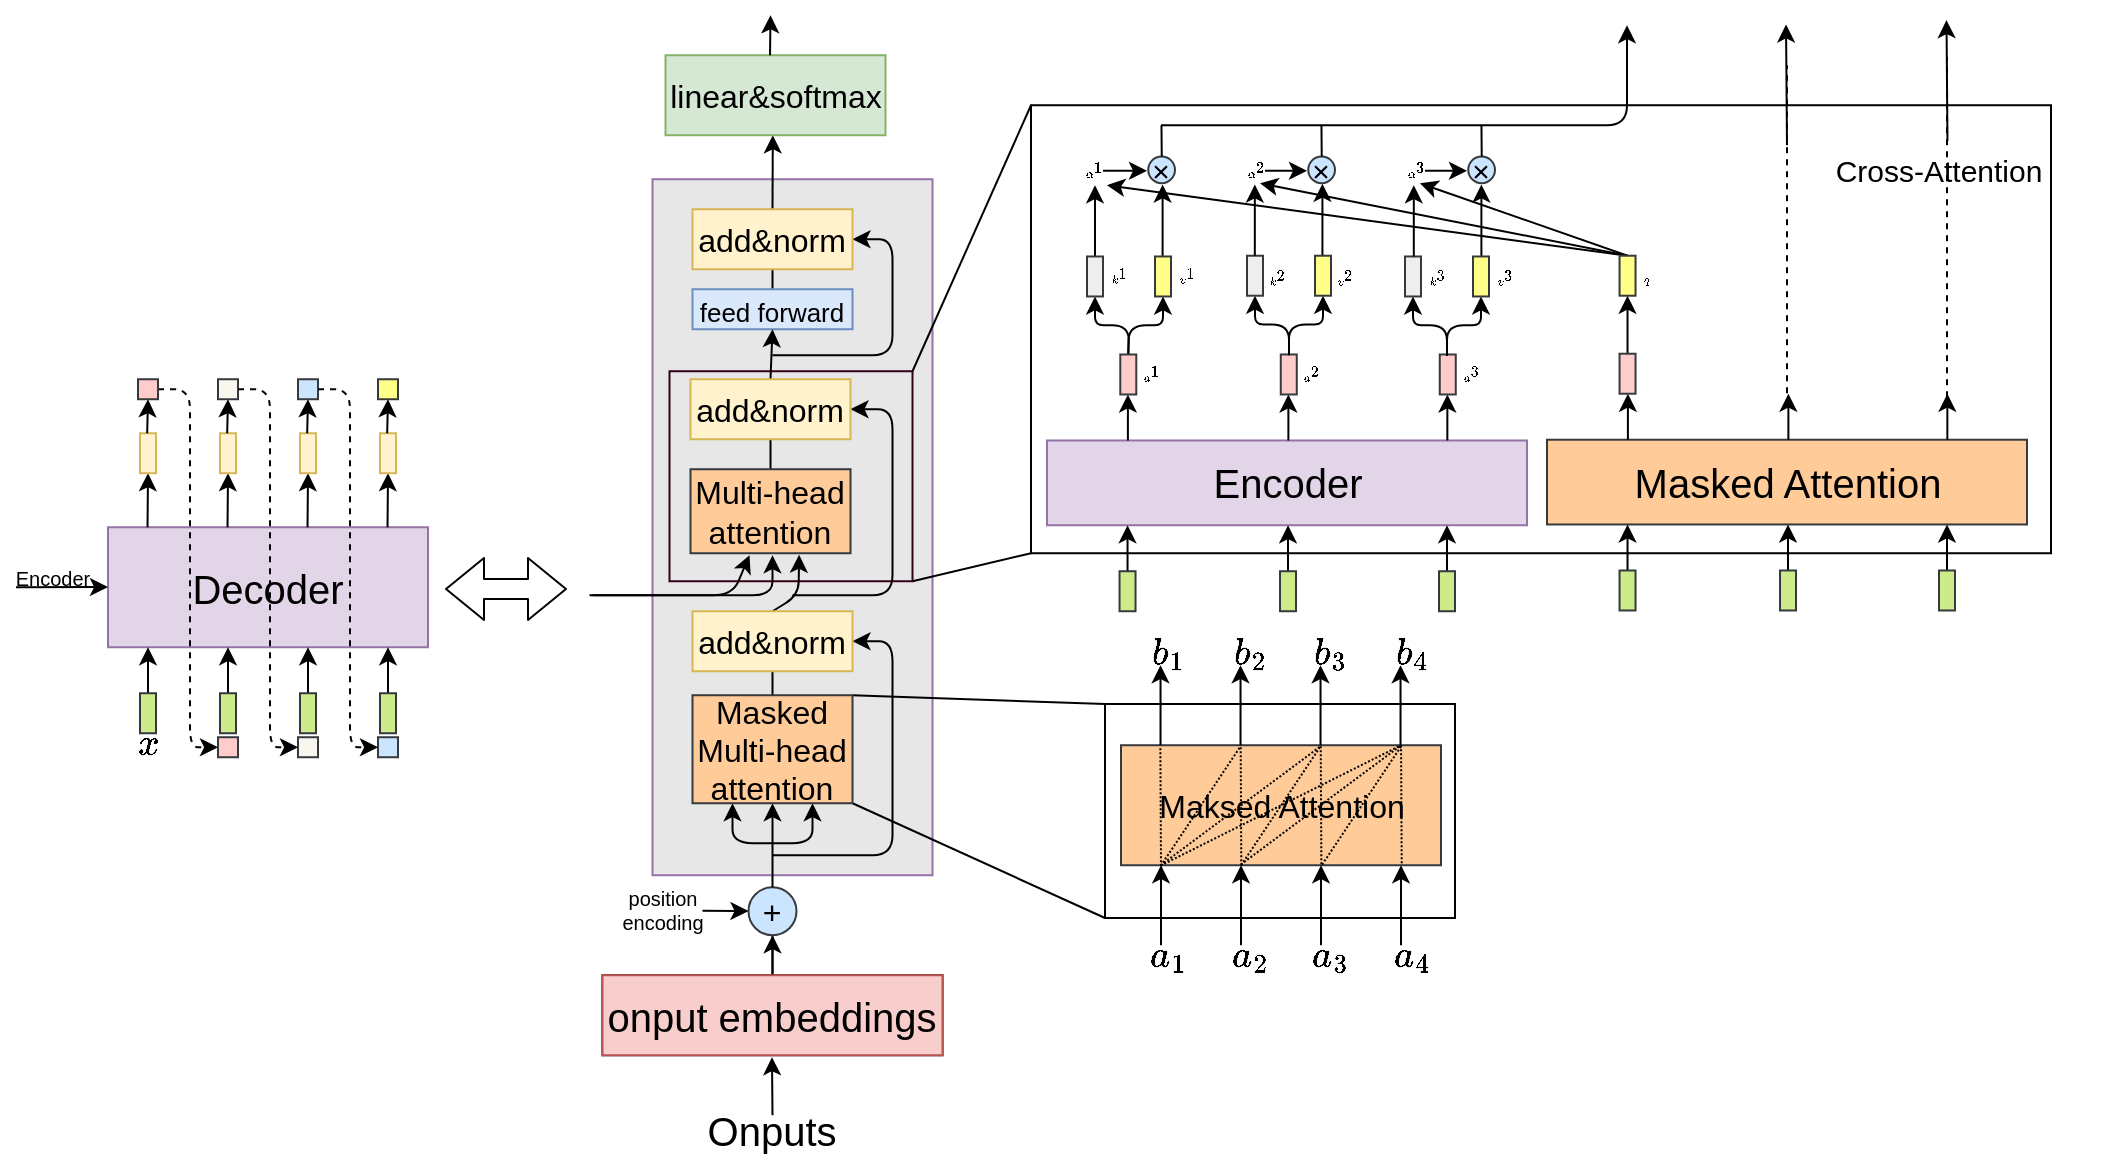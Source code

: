 <mxfile version="20.5.1" type="device"><diagram id="fTgH8XC0Fvvvj2MO2jTy" name="第 1 页"><mxGraphModel dx="1185" dy="620" grid="1" gridSize="10" guides="1" tooltips="1" connect="1" arrows="1" fold="1" page="1" pageScale="1" pageWidth="827" pageHeight="1169" math="1" shadow="0"><root><mxCell id="0"/><mxCell id="1" parent="0"/><mxCell id="374" value="" style="rounded=0;whiteSpace=wrap;html=1;fontSize=15;strokeColor=default;fontColor=#000000;" parent="1" vertex="1"><mxGeometry x="621.5" y="73.62" width="510" height="224" as="geometry"/></mxCell><mxCell id="275" value="" style="rounded=0;whiteSpace=wrap;html=1;fontSize=16;fontColor=#000000;" parent="1" vertex="1"><mxGeometry x="658.5" y="373" width="175" height="107" as="geometry"/></mxCell><mxCell id="229" value="" style="rounded=0;whiteSpace=wrap;html=1;fontSize=10;fillColor=#E7E7E7;strokeColor=#9673a6;" parent="1" vertex="1"><mxGeometry x="432.25" y="110.62" width="140" height="348" as="geometry"/></mxCell><mxCell id="379" style="edgeStyle=none;html=1;exitX=1;exitY=0;exitDx=0;exitDy=0;entryX=0;entryY=0;entryDx=0;entryDy=0;fontSize=15;startArrow=none;startFill=0;endArrow=none;endFill=0;strokeWidth=1;fontColor=#000000;" parent="1" source="230" target="374" edge="1"><mxGeometry relative="1" as="geometry"/></mxCell><mxCell id="380" style="edgeStyle=none;html=1;exitX=1;exitY=1;exitDx=0;exitDy=0;entryX=0;entryY=1;entryDx=0;entryDy=0;fontSize=15;startArrow=none;startFill=0;endArrow=none;endFill=0;strokeWidth=1;fontColor=#000000;" parent="1" source="230" target="374" edge="1"><mxGeometry relative="1" as="geometry"/></mxCell><mxCell id="230" value="" style="rounded=0;whiteSpace=wrap;html=1;fontSize=10;fillColor=#E7E7E7;strokeColor=#33001A;" parent="1" vertex="1"><mxGeometry x="440.75" y="206.62" width="121.5" height="105" as="geometry"/></mxCell><mxCell id="145" value="Decoder" style="rounded=0;whiteSpace=wrap;html=1;fontSize=20;fillColor=#e1d5e7;strokeColor=#9673a6;" parent="1" vertex="1"><mxGeometry x="160" y="284.62" width="160" height="60" as="geometry"/></mxCell><mxCell id="146" value="" style="endArrow=classic;html=1;fontSize=20;fontColor=#000000;" parent="1" edge="1"><mxGeometry width="50" height="50" relative="1" as="geometry"><mxPoint x="180" y="367.62" as="sourcePoint"/><mxPoint x="180.0" y="344.62" as="targetPoint"/></mxGeometry></mxCell><mxCell id="147" value="" style="endArrow=classic;html=1;fontSize=20;fontColor=#000000;" parent="1" edge="1"><mxGeometry width="50" height="50" relative="1" as="geometry"><mxPoint x="220" y="367.62" as="sourcePoint"/><mxPoint x="220.0" y="344.62" as="targetPoint"/></mxGeometry></mxCell><mxCell id="148" value="" style="endArrow=classic;html=1;fontSize=20;fontColor=#000000;" parent="1" edge="1"><mxGeometry width="50" height="50" relative="1" as="geometry"><mxPoint x="260" y="367.62" as="sourcePoint"/><mxPoint x="260.0" y="344.62" as="targetPoint"/></mxGeometry></mxCell><mxCell id="149" value="" style="endArrow=classic;html=1;fontSize=20;fontColor=#000000;" parent="1" edge="1"><mxGeometry width="50" height="50" relative="1" as="geometry"><mxPoint x="300" y="367.62" as="sourcePoint"/><mxPoint x="300.0" y="344.62" as="targetPoint"/></mxGeometry></mxCell><mxCell id="150" value="" style="endArrow=classic;html=1;fontSize=20;fontColor=#000000;" parent="1" edge="1"><mxGeometry width="50" height="50" relative="1" as="geometry"><mxPoint x="179.76" y="284.62" as="sourcePoint"/><mxPoint x="180" y="257.62" as="targetPoint"/></mxGeometry></mxCell><mxCell id="151" value="" style="endArrow=classic;html=1;fontSize=20;fontColor=#000000;" parent="1" edge="1"><mxGeometry width="50" height="50" relative="1" as="geometry"><mxPoint x="219.76" y="284.62" as="sourcePoint"/><mxPoint x="220" y="257.62" as="targetPoint"/></mxGeometry></mxCell><mxCell id="152" value="" style="endArrow=classic;html=1;fontSize=20;fontColor=#000000;" parent="1" edge="1"><mxGeometry width="50" height="50" relative="1" as="geometry"><mxPoint x="259.76" y="284.62" as="sourcePoint"/><mxPoint x="260" y="257.62" as="targetPoint"/></mxGeometry></mxCell><mxCell id="153" value="" style="endArrow=classic;html=1;fontSize=20;fontColor=#000000;" parent="1" edge="1"><mxGeometry width="50" height="50" relative="1" as="geometry"><mxPoint x="299.76" y="284.62" as="sourcePoint"/><mxPoint x="300" y="257.62" as="targetPoint"/></mxGeometry></mxCell><mxCell id="154" value="`x`" style="text;html=1;strokeColor=none;fillColor=none;align=center;verticalAlign=middle;whiteSpace=wrap;rounded=0;fontSize=16;fontColor=#000000;" parent="1" vertex="1"><mxGeometry x="165" y="382.62" width="30" height="20" as="geometry"/></mxCell><mxCell id="162" value="" style="rounded=0;whiteSpace=wrap;html=1;fontSize=10;fillColor=#cdeb8b;strokeColor=#36393d;fontColor=#000000;" parent="1" vertex="1"><mxGeometry x="176" y="367.62" width="8" height="20" as="geometry"/></mxCell><mxCell id="163" value="" style="rounded=0;whiteSpace=wrap;html=1;fontSize=10;fillColor=#cdeb8b;strokeColor=#36393d;fontColor=#000000;" parent="1" vertex="1"><mxGeometry x="216" y="367.62" width="8" height="20" as="geometry"/></mxCell><mxCell id="164" value="" style="rounded=0;whiteSpace=wrap;html=1;fontSize=10;fillColor=#cdeb8b;strokeColor=#36393d;fontColor=#000000;" parent="1" vertex="1"><mxGeometry x="256" y="367.62" width="8" height="20" as="geometry"/></mxCell><mxCell id="165" value="" style="rounded=0;whiteSpace=wrap;html=1;fontSize=10;fillColor=#cdeb8b;strokeColor=#36393d;fontColor=#000000;" parent="1" vertex="1"><mxGeometry x="296" y="367.62" width="8" height="20" as="geometry"/></mxCell><mxCell id="166" value="" style="rounded=0;whiteSpace=wrap;html=1;fontSize=10;fillColor=#fff2cc;strokeColor=#d6b656;" parent="1" vertex="1"><mxGeometry x="176" y="237.62" width="8" height="20" as="geometry"/></mxCell><mxCell id="167" value="" style="rounded=0;whiteSpace=wrap;html=1;fontSize=10;fillColor=#fff2cc;strokeColor=#d6b656;" parent="1" vertex="1"><mxGeometry x="216" y="237.62" width="8" height="20" as="geometry"/></mxCell><mxCell id="168" value="" style="rounded=0;whiteSpace=wrap;html=1;fontSize=10;fillColor=#fff2cc;strokeColor=#d6b656;" parent="1" vertex="1"><mxGeometry x="256" y="237.62" width="8" height="20" as="geometry"/></mxCell><mxCell id="169" value="" style="rounded=0;whiteSpace=wrap;html=1;fontSize=10;fillColor=#fff2cc;strokeColor=#d6b656;" parent="1" vertex="1"><mxGeometry x="296" y="237.62" width="8" height="20" as="geometry"/></mxCell><mxCell id="170" value="" style="endArrow=classic;html=1;fontSize=20;fontColor=#000000;" parent="1" edge="1"><mxGeometry width="50" height="50" relative="1" as="geometry"><mxPoint x="179.58" y="237.62" as="sourcePoint"/><mxPoint x="180" y="220.62" as="targetPoint"/></mxGeometry></mxCell><mxCell id="171" value="" style="endArrow=classic;html=1;fontSize=20;fontColor=#000000;" parent="1" edge="1"><mxGeometry width="50" height="50" relative="1" as="geometry"><mxPoint x="219.58" y="237.62" as="sourcePoint"/><mxPoint x="220" y="220.62" as="targetPoint"/></mxGeometry></mxCell><mxCell id="172" value="" style="endArrow=classic;html=1;fontSize=20;fontColor=#000000;" parent="1" edge="1"><mxGeometry width="50" height="50" relative="1" as="geometry"><mxPoint x="259.58" y="237.62" as="sourcePoint"/><mxPoint x="260" y="220.62" as="targetPoint"/></mxGeometry></mxCell><mxCell id="173" value="" style="endArrow=classic;html=1;fontSize=20;fontColor=#000000;" parent="1" edge="1"><mxGeometry width="50" height="50" relative="1" as="geometry"><mxPoint x="299.58" y="237.62" as="sourcePoint"/><mxPoint x="300" y="220.62" as="targetPoint"/></mxGeometry></mxCell><mxCell id="181" style="edgeStyle=none;html=1;exitX=1;exitY=0.5;exitDx=0;exitDy=0;entryX=0;entryY=0.5;entryDx=0;entryDy=0;dashed=1;fontColor=#000000;" parent="1" source="174" target="178" edge="1"><mxGeometry relative="1" as="geometry"><mxPoint x="211" y="417.62" as="targetPoint"/><Array as="points"><mxPoint x="201" y="215.62"/><mxPoint x="201" y="394.62"/></Array></mxGeometry></mxCell><mxCell id="174" value="" style="whiteSpace=wrap;html=1;aspect=fixed;fillColor=#ffcccc;strokeColor=#36393d;fontColor=#000000;" parent="1" vertex="1"><mxGeometry x="175" y="210.62" width="10" height="10" as="geometry"/></mxCell><mxCell id="175" value="" style="whiteSpace=wrap;html=1;aspect=fixed;fillColor=#f9f7ed;strokeColor=#36393d;fontColor=#000000;" parent="1" vertex="1"><mxGeometry x="215" y="210.62" width="10" height="10" as="geometry"/></mxCell><mxCell id="176" value="" style="whiteSpace=wrap;html=1;aspect=fixed;fillColor=#cce5ff;strokeColor=#36393d;fontColor=#000000;" parent="1" vertex="1"><mxGeometry x="255" y="210.62" width="10" height="10" as="geometry"/></mxCell><mxCell id="177" value="" style="whiteSpace=wrap;html=1;aspect=fixed;fillColor=#ffff88;strokeColor=#36393d;fontColor=#000000;" parent="1" vertex="1"><mxGeometry x="295" y="210.62" width="10" height="10" as="geometry"/></mxCell><mxCell id="182" style="edgeStyle=none;html=1;exitX=0;exitY=0.5;exitDx=0;exitDy=0;fontColor=#000000;" parent="1" source="178" edge="1"><mxGeometry relative="1" as="geometry"><mxPoint x="214.986" y="394.629" as="targetPoint"/></mxGeometry></mxCell><mxCell id="178" value="" style="whiteSpace=wrap;html=1;aspect=fixed;fillColor=#ffcccc;strokeColor=#36393d;fontColor=#000000;" parent="1" vertex="1"><mxGeometry x="215" y="389.62" width="10" height="10" as="geometry"/></mxCell><mxCell id="179" value="" style="whiteSpace=wrap;html=1;aspect=fixed;fillColor=#f9f7ed;strokeColor=#36393d;fontColor=#000000;" parent="1" vertex="1"><mxGeometry x="255" y="389.62" width="10" height="10" as="geometry"/></mxCell><mxCell id="180" value="" style="whiteSpace=wrap;html=1;aspect=fixed;fillColor=#cce5ff;strokeColor=#36393d;fontColor=#000000;" parent="1" vertex="1"><mxGeometry x="295" y="389.62" width="10" height="10" as="geometry"/></mxCell><mxCell id="183" style="edgeStyle=none;html=1;exitX=1;exitY=0.5;exitDx=0;exitDy=0;entryX=0;entryY=0.5;entryDx=0;entryDy=0;dashed=1;fontColor=#000000;" parent="1" edge="1"><mxGeometry relative="1" as="geometry"><mxPoint x="255" y="394.62" as="targetPoint"/><mxPoint x="225" y="215.62" as="sourcePoint"/><Array as="points"><mxPoint x="241" y="215.62"/><mxPoint x="241" y="394.62"/></Array></mxGeometry></mxCell><mxCell id="184" style="edgeStyle=none;html=1;exitX=1;exitY=0.5;exitDx=0;exitDy=0;entryX=0;entryY=0.5;entryDx=0;entryDy=0;dashed=1;fontColor=#000000;" parent="1" edge="1"><mxGeometry relative="1" as="geometry"><mxPoint x="295.0" y="394.62" as="targetPoint"/><mxPoint x="265.0" y="215.62" as="sourcePoint"/><Array as="points"><mxPoint x="281" y="215.62"/><mxPoint x="281" y="394.62"/></Array></mxGeometry></mxCell><mxCell id="185" value="" style="endArrow=classic;html=1;fontColor=#000000;" parent="1" edge="1"><mxGeometry width="50" height="50" relative="1" as="geometry"><mxPoint x="114" y="314.62" as="sourcePoint"/><mxPoint x="160" y="314.52" as="targetPoint"/></mxGeometry></mxCell><mxCell id="187" value="Encoder" style="text;html=1;strokeColor=none;fillColor=none;align=center;verticalAlign=middle;whiteSpace=wrap;rounded=0;fontSize=10;fontColor=#000000;" parent="1" vertex="1"><mxGeometry x="109" y="299.62" width="47" height="20" as="geometry"/></mxCell><mxCell id="188" value="" style="shape=flexArrow;endArrow=classic;startArrow=classic;html=1;fontSize=10;fontColor=#000000;" parent="1" edge="1"><mxGeometry width="100" height="100" relative="1" as="geometry"><mxPoint x="328.5" y="315.48" as="sourcePoint"/><mxPoint x="389.5" y="315.48" as="targetPoint"/></mxGeometry></mxCell><mxCell id="190" style="edgeStyle=none;html=1;exitX=0.5;exitY=0;exitDx=0;exitDy=0;entryX=0.5;entryY=1;entryDx=0;entryDy=0;fontSize=16;startArrow=none;startFill=0;endArrow=none;endFill=0;fontColor=#000000;" parent="1" source="192" target="194" edge="1"><mxGeometry relative="1" as="geometry"/></mxCell><mxCell id="191" value="" style="edgeStyle=none;html=1;fontSize=16;startArrow=none;startFill=0;endArrow=classic;endFill=1;fontColor=#000000;" parent="1" source="192" target="194" edge="1"><mxGeometry relative="1" as="geometry"/></mxCell><mxCell id="192" value="input embeddings" style="rounded=0;whiteSpace=wrap;html=1;fontSize=20;fontColor=#000000;" parent="1" vertex="1"><mxGeometry x="407.25" y="508.62" width="170" height="40" as="geometry"/></mxCell><mxCell id="193" value="" style="endArrow=classic;html=1;fontSize=10;fontColor=#000000;" parent="1" edge="1"><mxGeometry width="50" height="50" relative="1" as="geometry"><mxPoint x="492.25" y="578.62" as="sourcePoint"/><mxPoint x="491.99" y="549.62" as="targetPoint"/></mxGeometry></mxCell><mxCell id="194" value="+" style="ellipse;whiteSpace=wrap;html=1;aspect=fixed;fontSize=16;fillColor=#cce5ff;strokeColor=#36393d;fontColor=#000000;" parent="1" vertex="1"><mxGeometry x="480.25" y="464.62" width="24" height="24" as="geometry"/></mxCell><mxCell id="195" value="" style="endArrow=classic;html=1;fontSize=16;fontColor=#000000;" parent="1" edge="1"><mxGeometry width="50" height="50" relative="1" as="geometry"><mxPoint x="457.25" y="476.37" as="sourcePoint"/><mxPoint x="480.25" y="476.52" as="targetPoint"/></mxGeometry></mxCell><mxCell id="196" style="edgeStyle=none;html=1;exitX=0.5;exitY=0;exitDx=0;exitDy=0;entryX=0.5;entryY=1;entryDx=0;entryDy=0;fontSize=13;startArrow=none;startFill=0;endArrow=none;endFill=0;fontColor=#000000;" parent="1" edge="1"><mxGeometry relative="1" as="geometry"><mxPoint x="492.25" y="368.62" as="sourcePoint"/><mxPoint x="492.25" y="356.62" as="targetPoint"/></mxGeometry></mxCell><mxCell id="197" style="edgeStyle=none;html=1;exitX=0.5;exitY=1;exitDx=0;exitDy=0;entryX=0.5;entryY=0;entryDx=0;entryDy=0;fontSize=13;startArrow=classic;startFill=1;endArrow=none;endFill=0;fontColor=#000000;" parent="1" target="194" edge="1"><mxGeometry relative="1" as="geometry"><mxPoint x="492.25" y="422.62" as="sourcePoint"/></mxGeometry></mxCell><mxCell id="198" style="edgeStyle=none;html=1;exitX=0.75;exitY=1;exitDx=0;exitDy=0;fontSize=13;startArrow=classic;startFill=1;endArrow=none;endFill=0;fontColor=#000000;" parent="1" edge="1"><mxGeometry relative="1" as="geometry"><mxPoint x="492.25" y="442.62" as="targetPoint"/><Array as="points"><mxPoint x="512.25" y="442.62"/></Array><mxPoint x="512.25" y="422.62" as="sourcePoint"/></mxGeometry></mxCell><mxCell id="199" style="edgeStyle=none;html=1;exitX=0.25;exitY=1;exitDx=0;exitDy=0;fontSize=13;startArrow=classic;startFill=1;endArrow=none;endFill=0;fontColor=#000000;" parent="1" edge="1"><mxGeometry relative="1" as="geometry"><mxPoint x="492.25" y="442.62" as="targetPoint"/><Array as="points"><mxPoint x="472.25" y="442.62"/></Array><mxPoint x="472.25" y="422.62" as="sourcePoint"/></mxGeometry></mxCell><mxCell id="209" value="Onputs" style="text;html=1;strokeColor=none;fillColor=none;align=center;verticalAlign=middle;whiteSpace=wrap;rounded=0;fontSize=20;fontColor=#000000;" parent="1" vertex="1"><mxGeometry x="462.25" y="571.37" width="60" height="30" as="geometry"/></mxCell><mxCell id="210" value="position&lt;br style=&quot;font-size: 10px;&quot;&gt;encoding" style="text;html=1;strokeColor=none;fillColor=none;align=center;verticalAlign=middle;whiteSpace=wrap;rounded=0;fontSize=10;fontColor=#000000;" parent="1" vertex="1"><mxGeometry x="415.25" y="462.37" width="45" height="27" as="geometry"/></mxCell><mxCell id="211" value="onput embeddings" style="rounded=0;whiteSpace=wrap;html=1;fontSize=20;fillColor=#f8cecc;strokeColor=#b85450;" parent="1" vertex="1"><mxGeometry x="407.25" y="508.62" width="170" height="40" as="geometry"/></mxCell><mxCell id="276" style="edgeStyle=none;html=1;exitX=1;exitY=0;exitDx=0;exitDy=0;entryX=0;entryY=0;entryDx=0;entryDy=0;fontSize=16;startArrow=none;startFill=0;endArrow=none;endFill=0;strokeWidth=1;fontColor=#000000;" parent="1" source="212" target="275" edge="1"><mxGeometry relative="1" as="geometry"/></mxCell><mxCell id="277" style="edgeStyle=none;html=1;exitX=1;exitY=1;exitDx=0;exitDy=0;entryX=0;entryY=1;entryDx=0;entryDy=0;fontSize=16;startArrow=none;startFill=0;endArrow=none;endFill=0;strokeWidth=1;fontColor=#000000;" parent="1" source="212" target="275" edge="1"><mxGeometry relative="1" as="geometry"/></mxCell><mxCell id="212" value="Masked&lt;br&gt;Multi-head&lt;br&gt;attention" style="rounded=0;whiteSpace=wrap;html=1;fontSize=16;fillColor=#ffcc99;strokeColor=#36393d;fontColor=#000000;" parent="1" vertex="1"><mxGeometry x="452.25" y="368.62" width="80" height="54" as="geometry"/></mxCell><mxCell id="214" style="edgeStyle=none;html=1;exitX=1;exitY=0.5;exitDx=0;exitDy=0;fontSize=10;startArrow=classic;startFill=1;endArrow=none;endFill=0;fontColor=#000000;" parent="1" source="213" edge="1"><mxGeometry relative="1" as="geometry"><mxPoint x="492.25" y="448.62" as="targetPoint"/><Array as="points"><mxPoint x="552.25" y="341.62"/><mxPoint x="552.25" y="448.62"/></Array></mxGeometry></mxCell><mxCell id="221" style="edgeStyle=none;html=1;exitX=0.5;exitY=0;exitDx=0;exitDy=0;fontSize=10;startArrow=none;startFill=0;endArrow=classic;endFill=1;entryX=0.679;entryY=1.018;entryDx=0;entryDy=0;entryPerimeter=0;fontColor=#000000;" parent="1" source="213" target="220" edge="1"><mxGeometry relative="1" as="geometry"><mxPoint x="512.25" y="298.62" as="targetPoint"/><Array as="points"><mxPoint x="505.25" y="318.62"/></Array></mxGeometry></mxCell><mxCell id="213" value="add&amp;amp;norm" style="rounded=0;whiteSpace=wrap;html=1;fontSize=16;fillColor=#fff2cc;strokeColor=#d6b656;" parent="1" vertex="1"><mxGeometry x="452.25" y="326.62" width="80" height="30" as="geometry"/></mxCell><mxCell id="216" style="edgeStyle=none;html=1;exitX=0.5;exitY=0;exitDx=0;exitDy=0;entryX=0.5;entryY=1;entryDx=0;entryDy=0;fontSize=13;startArrow=none;startFill=0;endArrow=none;endFill=0;fontColor=#000000;" parent="1" source="217" target="219" edge="1"><mxGeometry relative="1" as="geometry"/></mxCell><mxCell id="217" value="&lt;font style=&quot;font-size: 13px&quot;&gt;feed forward&lt;/font&gt;" style="rounded=0;whiteSpace=wrap;html=1;fontSize=16;fillColor=#dae8fc;strokeColor=#6c8ebf;" parent="1" vertex="1"><mxGeometry x="452.25" y="165.62" width="80" height="20" as="geometry"/></mxCell><mxCell id="218" style="edgeStyle=none;html=1;exitX=0.5;exitY=0;exitDx=0;exitDy=0;fontSize=13;startArrow=none;startFill=0;endArrow=classic;endFill=1;fontColor=#000000;" parent="1" source="219" edge="1"><mxGeometry relative="1" as="geometry"><mxPoint x="492.404" y="88.62" as="targetPoint"/></mxGeometry></mxCell><mxCell id="228" style="edgeStyle=none;html=1;exitX=1;exitY=0.5;exitDx=0;exitDy=0;fontSize=10;startArrow=classic;startFill=1;endArrow=none;endFill=0;fontColor=#000000;" parent="1" source="219" edge="1"><mxGeometry relative="1" as="geometry"><mxPoint x="492.25" y="198.62" as="targetPoint"/><Array as="points"><mxPoint x="552.25" y="140.62"/><mxPoint x="552.25" y="198.62"/></Array></mxGeometry></mxCell><mxCell id="219" value="add&amp;amp;norm" style="rounded=0;whiteSpace=wrap;html=1;fontSize=16;fillColor=#fff2cc;strokeColor=#d6b656;" parent="1" vertex="1"><mxGeometry x="452.25" y="125.62" width="80" height="30" as="geometry"/></mxCell><mxCell id="225" style="edgeStyle=none;html=1;exitX=0.5;exitY=0;exitDx=0;exitDy=0;entryX=0.5;entryY=1;entryDx=0;entryDy=0;fontSize=10;startArrow=none;startFill=0;endArrow=none;endFill=0;fontColor=#000000;" parent="1" source="220" target="224" edge="1"><mxGeometry relative="1" as="geometry"/></mxCell><mxCell id="220" value="Multi-head&lt;br&gt;attention" style="rounded=0;whiteSpace=wrap;html=1;fontSize=16;fillColor=#ffcc99;strokeColor=#36393d;fontColor=#000000;" parent="1" vertex="1"><mxGeometry x="451.25" y="255.62" width="80" height="42" as="geometry"/></mxCell><mxCell id="222" value="" style="endArrow=classic;html=1;fontSize=10;fontColor=#000000;" parent="1" edge="1"><mxGeometry width="50" height="50" relative="1" as="geometry"><mxPoint x="402.25" y="318.62" as="sourcePoint"/><mxPoint x="492.25" y="298.62" as="targetPoint"/><Array as="points"><mxPoint x="492.25" y="318.62"/></Array></mxGeometry></mxCell><mxCell id="223" value="" style="endArrow=classic;html=1;fontSize=10;fontColor=#000000;" parent="1" edge="1"><mxGeometry width="50" height="50" relative="1" as="geometry"><mxPoint x="400.75" y="318.62" as="sourcePoint"/><mxPoint x="480.75" y="298.62" as="targetPoint"/><Array as="points"><mxPoint x="472.25" y="318.62"/></Array></mxGeometry></mxCell><mxCell id="226" style="edgeStyle=none;html=1;exitX=1;exitY=0.5;exitDx=0;exitDy=0;fontSize=10;startArrow=classic;startFill=1;endArrow=none;endFill=0;fontColor=#000000;" parent="1" source="224" edge="1"><mxGeometry relative="1" as="geometry"><mxPoint x="502.25" y="318.62" as="targetPoint"/><Array as="points"><mxPoint x="552.25" y="225.62"/><mxPoint x="552.25" y="318.62"/></Array></mxGeometry></mxCell><mxCell id="227" style="edgeStyle=none;html=1;exitX=0.5;exitY=0;exitDx=0;exitDy=0;entryX=0.5;entryY=1;entryDx=0;entryDy=0;fontSize=10;startArrow=none;startFill=0;endArrow=classic;endFill=1;fontColor=#000000;" parent="1" source="224" target="217" edge="1"><mxGeometry relative="1" as="geometry"/></mxCell><mxCell id="224" value="add&amp;amp;norm" style="rounded=0;whiteSpace=wrap;html=1;fontSize=16;fillColor=#fff2cc;strokeColor=#d6b656;" parent="1" vertex="1"><mxGeometry x="451.25" y="210.62" width="80" height="30" as="geometry"/></mxCell><mxCell id="231" value="linear&amp;amp;softmax" style="rounded=0;whiteSpace=wrap;html=1;fontSize=16;fillColor=#d5e8d4;strokeColor=#82b366;" parent="1" vertex="1"><mxGeometry x="438.75" y="48.62" width="110" height="40" as="geometry"/></mxCell><mxCell id="232" style="edgeStyle=none;html=1;exitX=0.5;exitY=0;exitDx=0;exitDy=0;fontSize=13;startArrow=none;startFill=0;endArrow=classic;endFill=1;fontColor=#000000;" parent="1" edge="1"><mxGeometry relative="1" as="geometry"><mxPoint x="491.25" y="28.62" as="targetPoint"/><mxPoint x="491.01" y="48.62" as="sourcePoint"/></mxGeometry></mxCell><mxCell id="247" value="Maksed Attention" style="rounded=0;whiteSpace=wrap;html=1;fontSize=16;fillColor=#ffcc99;strokeColor=#36393d;fontColor=#000000;" parent="1" vertex="1"><mxGeometry x="666.5" y="393.62" width="160" height="60" as="geometry"/></mxCell><mxCell id="248" value="" style="endArrow=classic;html=1;fontSize=20;fontColor=#000000;" parent="1" edge="1"><mxGeometry width="50" height="50" relative="1" as="geometry"><mxPoint x="686.5" y="493.62" as="sourcePoint"/><mxPoint x="686.5" y="453.62" as="targetPoint"/></mxGeometry></mxCell><mxCell id="249" value="" style="endArrow=classic;html=1;fontSize=20;fontColor=#000000;" parent="1" edge="1"><mxGeometry width="50" height="50" relative="1" as="geometry"><mxPoint x="726.5" y="493.62" as="sourcePoint"/><mxPoint x="726.5" y="453.62" as="targetPoint"/></mxGeometry></mxCell><mxCell id="250" value="" style="endArrow=classic;html=1;fontSize=20;fontColor=#000000;" parent="1" edge="1"><mxGeometry width="50" height="50" relative="1" as="geometry"><mxPoint x="766.5" y="493.62" as="sourcePoint"/><mxPoint x="766.5" y="453.62" as="targetPoint"/></mxGeometry></mxCell><mxCell id="251" value="" style="endArrow=classic;html=1;fontSize=20;fontColor=#000000;" parent="1" edge="1"><mxGeometry width="50" height="50" relative="1" as="geometry"><mxPoint x="806.5" y="493.62" as="sourcePoint"/><mxPoint x="806.5" y="453.62" as="targetPoint"/></mxGeometry></mxCell><mxCell id="252" value="" style="endArrow=classic;html=1;fontSize=20;fontColor=#000000;" parent="1" edge="1"><mxGeometry width="50" height="50" relative="1" as="geometry"><mxPoint x="686.26" y="393.62" as="sourcePoint"/><mxPoint x="686.26" y="353.62" as="targetPoint"/></mxGeometry></mxCell><mxCell id="253" value="" style="endArrow=classic;html=1;fontSize=20;fontColor=#000000;" parent="1" edge="1"><mxGeometry width="50" height="50" relative="1" as="geometry"><mxPoint x="726.26" y="393.62" as="sourcePoint"/><mxPoint x="726.26" y="353.62" as="targetPoint"/></mxGeometry></mxCell><mxCell id="254" value="" style="endArrow=classic;html=1;fontSize=20;fontColor=#000000;" parent="1" edge="1"><mxGeometry width="50" height="50" relative="1" as="geometry"><mxPoint x="766.26" y="393.62" as="sourcePoint"/><mxPoint x="766.26" y="353.62" as="targetPoint"/></mxGeometry></mxCell><mxCell id="255" value="" style="endArrow=classic;html=1;fontSize=20;fontColor=#000000;" parent="1" edge="1"><mxGeometry width="50" height="50" relative="1" as="geometry"><mxPoint x="806.26" y="393.62" as="sourcePoint"/><mxPoint x="806.26" y="353.62" as="targetPoint"/></mxGeometry></mxCell><mxCell id="256" value="`a_1`" style="text;html=1;strokeColor=none;fillColor=none;align=center;verticalAlign=middle;whiteSpace=wrap;rounded=0;fontSize=16;fontColor=#000000;" parent="1" vertex="1"><mxGeometry x="674.5" y="488.62" width="30" height="20" as="geometry"/></mxCell><mxCell id="257" value="`a_2`" style="text;html=1;strokeColor=none;fillColor=none;align=center;verticalAlign=middle;whiteSpace=wrap;rounded=0;fontSize=16;fontColor=#000000;" parent="1" vertex="1"><mxGeometry x="715.5" y="488.62" width="30" height="20" as="geometry"/></mxCell><mxCell id="258" value="`a_3`" style="text;html=1;strokeColor=none;fillColor=none;align=center;verticalAlign=middle;whiteSpace=wrap;rounded=0;fontSize=16;fontColor=#000000;" parent="1" vertex="1"><mxGeometry x="755.5" y="488.62" width="30" height="20" as="geometry"/></mxCell><mxCell id="259" value="`a_4`" style="text;html=1;strokeColor=none;fillColor=none;align=center;verticalAlign=middle;whiteSpace=wrap;rounded=0;fontSize=16;fontColor=#000000;" parent="1" vertex="1"><mxGeometry x="796.5" y="488.62" width="30" height="20" as="geometry"/></mxCell><mxCell id="260" value="`b_1`" style="text;html=1;strokeColor=none;fillColor=none;align=center;verticalAlign=middle;whiteSpace=wrap;rounded=0;fontSize=16;fontColor=#000000;" parent="1" vertex="1"><mxGeometry x="674.5" y="336.62" width="30" height="20" as="geometry"/></mxCell><mxCell id="261" value="`b_2`" style="text;html=1;strokeColor=none;fillColor=none;align=center;verticalAlign=middle;whiteSpace=wrap;rounded=0;fontSize=16;fontColor=#000000;" parent="1" vertex="1"><mxGeometry x="715.5" y="336.62" width="30" height="20" as="geometry"/></mxCell><mxCell id="262" value="`b_3`" style="text;html=1;strokeColor=none;fillColor=none;align=center;verticalAlign=middle;whiteSpace=wrap;rounded=0;fontSize=16;fontColor=#000000;" parent="1" vertex="1"><mxGeometry x="755.5" y="336.62" width="30" height="20" as="geometry"/></mxCell><mxCell id="263" value="`b_4`" style="text;html=1;strokeColor=none;fillColor=none;align=center;verticalAlign=middle;whiteSpace=wrap;rounded=0;fontSize=16;fontColor=#000000;" parent="1" vertex="1"><mxGeometry x="796.5" y="336.62" width="30" height="20" as="geometry"/></mxCell><mxCell id="264" value="" style="endArrow=none;dashed=1;html=1;dashPattern=1 1;strokeWidth=1;fontSize=10;exitX=0.125;exitY=1.009;exitDx=0;exitDy=0;exitPerimeter=0;entryX=0.123;entryY=0.008;entryDx=0;entryDy=0;entryPerimeter=0;fontColor=#000000;" parent="1" source="247" target="247" edge="1"><mxGeometry width="50" height="50" relative="1" as="geometry"><mxPoint x="640.37" y="431.62" as="sourcePoint"/><mxPoint x="690.37" y="381.62" as="targetPoint"/></mxGeometry></mxCell><mxCell id="265" value="" style="endArrow=none;dashed=1;html=1;dashPattern=1 1;strokeWidth=1;fontSize=9;exitX=0.125;exitY=1.009;exitDx=0;exitDy=0;exitPerimeter=0;entryX=0.123;entryY=0.008;entryDx=0;entryDy=0;entryPerimeter=0;fontColor=#000000;" parent="1" edge="1"><mxGeometry width="50" height="50" relative="1" as="geometry"><mxPoint x="726.66" y="453.68" as="sourcePoint"/><mxPoint x="726.34" y="393.62" as="targetPoint"/></mxGeometry></mxCell><mxCell id="266" value="" style="endArrow=none;dashed=1;html=1;dashPattern=1 1;strokeWidth=1;fontSize=10;exitX=0.125;exitY=1.009;exitDx=0;exitDy=0;exitPerimeter=0;entryX=0.123;entryY=0.008;entryDx=0;entryDy=0;entryPerimeter=0;fontColor=#000000;" parent="1" edge="1"><mxGeometry width="50" height="50" relative="1" as="geometry"><mxPoint x="766.69" y="453.16" as="sourcePoint"/><mxPoint x="766.37" y="393.1" as="targetPoint"/></mxGeometry></mxCell><mxCell id="267" value="" style="endArrow=none;dashed=1;html=1;dashPattern=1 1;strokeWidth=1;fontSize=10;exitX=0.125;exitY=1.009;exitDx=0;exitDy=0;exitPerimeter=0;entryX=0.123;entryY=0.008;entryDx=0;entryDy=0;entryPerimeter=0;fontColor=#000000;" parent="1" edge="1"><mxGeometry width="50" height="50" relative="1" as="geometry"><mxPoint x="806.85" y="452.68" as="sourcePoint"/><mxPoint x="806.53" y="392.62" as="targetPoint"/></mxGeometry></mxCell><mxCell id="268" value="" style="endArrow=none;dashed=1;html=1;dashPattern=1 1;strokeWidth=1;fontSize=10;entryX=0.373;entryY=0.011;entryDx=0;entryDy=0;entryPerimeter=0;exitX=0.124;exitY=1.006;exitDx=0;exitDy=0;exitPerimeter=0;fontColor=#000000;" parent="1" source="247" target="247" edge="1"><mxGeometry width="50" height="50" relative="1" as="geometry"><mxPoint x="691.37" y="455" as="sourcePoint"/><mxPoint x="721.37" y="395" as="targetPoint"/></mxGeometry></mxCell><mxCell id="269" value="" style="endArrow=none;dashed=1;html=1;dashPattern=1 1;strokeWidth=1;fontSize=10;entryX=0.373;entryY=0.011;entryDx=0;entryDy=0;entryPerimeter=0;exitX=0.124;exitY=1.006;exitDx=0;exitDy=0;exitPerimeter=0;fontColor=#000000;" parent="1" edge="1"><mxGeometry width="50" height="50" relative="1" as="geometry"><mxPoint x="726.58" y="453.62" as="sourcePoint"/><mxPoint x="766.42" y="393.92" as="targetPoint"/></mxGeometry></mxCell><mxCell id="270" value="" style="endArrow=none;dashed=1;html=1;dashPattern=1 1;strokeWidth=1;fontSize=10;entryX=0.373;entryY=0.011;entryDx=0;entryDy=0;entryPerimeter=0;exitX=0.124;exitY=1.006;exitDx=0;exitDy=0;exitPerimeter=0;fontColor=#000000;" parent="1" edge="1"><mxGeometry width="50" height="50" relative="1" as="geometry"><mxPoint x="767.08" y="453.32" as="sourcePoint"/><mxPoint x="806.92" y="393.62" as="targetPoint"/></mxGeometry></mxCell><mxCell id="271" value="" style="endArrow=none;dashed=1;html=1;dashPattern=1 1;strokeWidth=1;fontSize=10;entryX=0.625;entryY=0.006;entryDx=0;entryDy=0;entryPerimeter=0;exitX=0.124;exitY=1.006;exitDx=0;exitDy=0;exitPerimeter=0;fontColor=#000000;" parent="1" target="247" edge="1"><mxGeometry width="50" height="50" relative="1" as="geometry"><mxPoint x="686.37" y="453.62" as="sourcePoint"/><mxPoint x="726.21" y="393.92" as="targetPoint"/></mxGeometry></mxCell><mxCell id="272" value="" style="endArrow=none;dashed=1;html=1;dashPattern=1 1;strokeWidth=1;fontSize=10;entryX=0.625;entryY=0.006;entryDx=0;entryDy=0;entryPerimeter=0;exitX=0.124;exitY=1.006;exitDx=0;exitDy=0;exitPerimeter=0;fontColor=#000000;" parent="1" edge="1"><mxGeometry width="50" height="50" relative="1" as="geometry"><mxPoint x="726.44" y="453.26" as="sourcePoint"/><mxPoint x="806.57" y="393.62" as="targetPoint"/></mxGeometry></mxCell><mxCell id="273" value="" style="endArrow=none;dashed=1;html=1;dashPattern=1 1;strokeWidth=1;fontSize=10;entryX=0.625;entryY=0.006;entryDx=0;entryDy=0;entryPerimeter=0;exitX=0.124;exitY=1.003;exitDx=0;exitDy=0;exitPerimeter=0;fontColor=#000000;" parent="1" source="247" edge="1"><mxGeometry width="50" height="50" relative="1" as="geometry"><mxPoint x="726.44" y="453.26" as="sourcePoint"/><mxPoint x="806.57" y="393.62" as="targetPoint"/></mxGeometry></mxCell><mxCell id="278" value="Encoder" style="rounded=0;whiteSpace=wrap;html=1;fontSize=20;fillColor=#e1d5e7;strokeColor=#9673a6;" parent="1" vertex="1"><mxGeometry x="629.5" y="241.24" width="240" height="42.38" as="geometry"/></mxCell><mxCell id="296" value="" style="endArrow=classic;html=1;fontSize=20;fontColor=#000000;" parent="1" edge="1"><mxGeometry width="50" height="50" relative="1" as="geometry"><mxPoint x="669.77" y="306.62" as="sourcePoint"/><mxPoint x="669.77" y="283.62" as="targetPoint"/></mxGeometry></mxCell><mxCell id="297" value="" style="endArrow=classic;html=1;fontSize=20;fontColor=#000000;" parent="1" edge="1"><mxGeometry width="50" height="50" relative="1" as="geometry"><mxPoint x="750.01" y="306.62" as="sourcePoint"/><mxPoint x="750.01" y="283.62" as="targetPoint"/></mxGeometry></mxCell><mxCell id="298" value="" style="endArrow=classic;html=1;fontSize=20;fontColor=#000000;" parent="1" edge="1"><mxGeometry width="50" height="50" relative="1" as="geometry"><mxPoint x="829.5" y="306.62" as="sourcePoint"/><mxPoint x="829.5" y="283.62" as="targetPoint"/></mxGeometry></mxCell><mxCell id="299" value="" style="rounded=0;whiteSpace=wrap;html=1;fontSize=10;fillColor=#cdeb8b;strokeColor=#36393d;fontColor=#000000;" parent="1" vertex="1"><mxGeometry x="665.77" y="306.62" width="8" height="20" as="geometry"/></mxCell><mxCell id="300" value="" style="rounded=0;whiteSpace=wrap;html=1;fontSize=10;fillColor=#cdeb8b;strokeColor=#36393d;fontColor=#000000;" parent="1" vertex="1"><mxGeometry x="746.01" y="306.62" width="8" height="20" as="geometry"/></mxCell><mxCell id="301" value="" style="rounded=0;whiteSpace=wrap;html=1;fontSize=10;fillColor=#cdeb8b;strokeColor=#36393d;fontColor=#000000;" parent="1" vertex="1"><mxGeometry x="825.5" y="306.62" width="8" height="20" as="geometry"/></mxCell><mxCell id="302" style="edgeStyle=none;html=1;exitX=0;exitY=0.5;exitDx=0;exitDy=0;fontColor=#000000;" parent="1" edge="1"><mxGeometry relative="1" as="geometry"><mxPoint x="717.266" y="296.009" as="targetPoint"/><mxPoint x="717.28" y="296" as="sourcePoint"/></mxGeometry></mxCell><mxCell id="303" value="" style="endArrow=classic;html=1;fontSize=20;fontColor=#000000;" parent="1" edge="1"><mxGeometry width="50" height="50" relative="1" as="geometry"><mxPoint x="669.95" y="241.24" as="sourcePoint"/><mxPoint x="669.95" y="218.24" as="targetPoint"/></mxGeometry></mxCell><mxCell id="304" value="" style="endArrow=classic;html=1;fontSize=20;fontColor=#000000;" parent="1" edge="1"><mxGeometry width="50" height="50" relative="1" as="geometry"><mxPoint x="750.19" y="241.24" as="sourcePoint"/><mxPoint x="750.19" y="218.24" as="targetPoint"/></mxGeometry></mxCell><mxCell id="305" value="" style="endArrow=classic;html=1;fontSize=20;fontColor=#000000;" parent="1" edge="1"><mxGeometry width="50" height="50" relative="1" as="geometry"><mxPoint x="829.68" y="241.24" as="sourcePoint"/><mxPoint x="829.68" y="218.24" as="targetPoint"/></mxGeometry></mxCell><mxCell id="311" style="edgeStyle=none;html=1;exitX=0.5;exitY=0;exitDx=0;exitDy=0;entryX=0.5;entryY=1;entryDx=0;entryDy=0;fontSize=16;startArrow=none;startFill=0;endArrow=classic;endFill=1;strokeWidth=1;fontColor=#000000;" parent="1" source="306" target="310" edge="1"><mxGeometry relative="1" as="geometry"><Array as="points"><mxPoint x="670.5" y="183.62"/><mxPoint x="687.5" y="183.62"/></Array></mxGeometry></mxCell><mxCell id="312" style="edgeStyle=none;html=1;exitX=0.5;exitY=0;exitDx=0;exitDy=0;entryX=0.5;entryY=1;entryDx=0;entryDy=0;fontSize=16;startArrow=none;startFill=0;endArrow=classic;endFill=1;strokeWidth=1;fontColor=#000000;" parent="1" source="306" target="309" edge="1"><mxGeometry relative="1" as="geometry"><Array as="points"><mxPoint x="670.5" y="183.62"/><mxPoint x="653.5" y="183.62"/></Array></mxGeometry></mxCell><mxCell id="306" value="" style="rounded=0;whiteSpace=wrap;html=1;fontSize=10;fillColor=#ffcccc;strokeColor=#36393d;fontColor=#000000;" parent="1" vertex="1"><mxGeometry x="666.15" y="198.24" width="8" height="20" as="geometry"/></mxCell><mxCell id="307" value="" style="rounded=0;whiteSpace=wrap;html=1;fontSize=10;fillColor=#ffcccc;strokeColor=#36393d;fontColor=#000000;" parent="1" vertex="1"><mxGeometry x="746.39" y="198.24" width="8" height="20" as="geometry"/></mxCell><mxCell id="308" value="" style="rounded=0;whiteSpace=wrap;html=1;fontSize=10;fillColor=#ffcccc;strokeColor=#36393d;fontColor=#000000;" parent="1" vertex="1"><mxGeometry x="825.88" y="198.24" width="8" height="20" as="geometry"/></mxCell><mxCell id="330" style="edgeStyle=none;html=1;exitX=0.5;exitY=0;exitDx=0;exitDy=0;fontSize=5;startArrow=none;startFill=0;endArrow=classic;endFill=1;strokeWidth=1;fontColor=#000000;" parent="1" source="309" edge="1"><mxGeometry relative="1" as="geometry"><mxPoint x="653.5" y="113.62" as="targetPoint"/></mxGeometry></mxCell><mxCell id="309" value="" style="rounded=0;whiteSpace=wrap;html=1;fontSize=10;fillColor=#eeeeee;strokeColor=#36393d;fontColor=#000000;" parent="1" vertex="1"><mxGeometry x="649.5" y="149.24" width="8" height="20" as="geometry"/></mxCell><mxCell id="310" value="" style="rounded=0;whiteSpace=wrap;html=1;fontSize=10;fillColor=#ffff88;strokeColor=#36393d;fontColor=#000000;" parent="1" vertex="1"><mxGeometry x="683.5" y="149.24" width="8" height="20" as="geometry"/></mxCell><mxCell id="313" style="edgeStyle=none;html=1;entryX=0.5;entryY=1;entryDx=0;entryDy=0;fontSize=16;startArrow=none;startFill=0;endArrow=classic;endFill=1;strokeWidth=1;fontColor=#000000;" parent="1" target="316" edge="1"><mxGeometry relative="1" as="geometry"><mxPoint x="750.5" y="197.62" as="sourcePoint"/><Array as="points"><mxPoint x="750.5" y="183.24"/><mxPoint x="767.5" y="183.24"/></Array></mxGeometry></mxCell><mxCell id="314" style="edgeStyle=none;html=1;entryX=0.5;entryY=1;entryDx=0;entryDy=0;fontSize=16;startArrow=none;startFill=0;endArrow=classic;endFill=1;strokeWidth=1;fontColor=#000000;" parent="1" target="315" edge="1"><mxGeometry relative="1" as="geometry"><mxPoint x="750.5" y="198.62" as="sourcePoint"/><Array as="points"><mxPoint x="750.5" y="183.24"/><mxPoint x="733.5" y="183.24"/></Array></mxGeometry></mxCell><mxCell id="315" value="" style="rounded=0;whiteSpace=wrap;html=1;fontSize=10;fillColor=#eeeeee;strokeColor=#36393d;fontColor=#000000;" parent="1" vertex="1"><mxGeometry x="729.5" y="148.86" width="8" height="20" as="geometry"/></mxCell><mxCell id="316" value="" style="rounded=0;whiteSpace=wrap;html=1;fontSize=10;fillColor=#ffff88;strokeColor=#36393d;fontColor=#000000;" parent="1" vertex="1"><mxGeometry x="763.5" y="148.86" width="8" height="20" as="geometry"/></mxCell><mxCell id="317" style="edgeStyle=none;html=1;entryX=0.5;entryY=1;entryDx=0;entryDy=0;fontSize=16;startArrow=none;startFill=0;endArrow=classic;endFill=1;strokeWidth=1;fontColor=#000000;" parent="1" target="320" edge="1"><mxGeometry relative="1" as="geometry"><mxPoint x="829.5" y="198.0" as="sourcePoint"/><Array as="points"><mxPoint x="829.5" y="183.62"/><mxPoint x="846.5" y="183.62"/></Array></mxGeometry></mxCell><mxCell id="318" style="edgeStyle=none;html=1;entryX=0.5;entryY=1;entryDx=0;entryDy=0;fontSize=16;startArrow=none;startFill=0;endArrow=classic;endFill=1;strokeWidth=1;fontColor=#000000;" parent="1" target="319" edge="1"><mxGeometry relative="1" as="geometry"><mxPoint x="829.5" y="199" as="sourcePoint"/><Array as="points"><mxPoint x="829.5" y="183.62"/><mxPoint x="812.5" y="183.62"/></Array></mxGeometry></mxCell><mxCell id="319" value="" style="rounded=0;whiteSpace=wrap;html=1;fontSize=10;fillColor=#eeeeee;strokeColor=#36393d;fontColor=#000000;" parent="1" vertex="1"><mxGeometry x="808.5" y="149.24" width="8" height="20" as="geometry"/></mxCell><mxCell id="320" value="" style="rounded=0;whiteSpace=wrap;html=1;fontSize=10;fillColor=#ffff88;strokeColor=#36393d;fontColor=#000000;" parent="1" vertex="1"><mxGeometry x="842.5" y="149.24" width="8" height="20" as="geometry"/></mxCell><mxCell id="321" value="`a^1`" style="text;html=1;strokeColor=none;fillColor=none;align=center;verticalAlign=middle;whiteSpace=wrap;rounded=0;fontSize=5;fontColor=#000000;" parent="1" vertex="1"><mxGeometry x="677.15" y="202.05" width="10" height="12.38" as="geometry"/></mxCell><mxCell id="322" value="`a^2`" style="text;html=1;strokeColor=none;fillColor=none;align=center;verticalAlign=middle;whiteSpace=wrap;rounded=0;fontSize=5;fontColor=#000000;" parent="1" vertex="1"><mxGeometry x="757.39" y="202.05" width="10" height="12.38" as="geometry"/></mxCell><mxCell id="323" value="`a^3`" style="text;html=1;strokeColor=none;fillColor=none;align=center;verticalAlign=middle;whiteSpace=wrap;rounded=0;fontSize=5;fontColor=#000000;" parent="1" vertex="1"><mxGeometry x="836.88" y="202.05" width="10" height="12.38" as="geometry"/></mxCell><mxCell id="324" value="`k^1`" style="text;html=1;strokeColor=none;fillColor=none;align=center;verticalAlign=middle;whiteSpace=wrap;rounded=0;fontSize=5;fontColor=#000000;" parent="1" vertex="1"><mxGeometry x="660.5" y="153.05" width="10" height="12.38" as="geometry"/></mxCell><mxCell id="325" value="`v^1`" style="text;html=1;strokeColor=none;fillColor=none;align=center;verticalAlign=middle;whiteSpace=wrap;rounded=0;fontSize=5;fontColor=#000000;" parent="1" vertex="1"><mxGeometry x="694.5" y="153.05" width="10" height="12.38" as="geometry"/></mxCell><mxCell id="326" value="`k^2`" style="text;html=1;strokeColor=none;fillColor=none;align=center;verticalAlign=middle;whiteSpace=wrap;rounded=0;fontSize=5;fontColor=#000000;" parent="1" vertex="1"><mxGeometry x="740.39" y="154.24" width="10" height="12.38" as="geometry"/></mxCell><mxCell id="327" value="`v^2`" style="text;html=1;strokeColor=none;fillColor=none;align=center;verticalAlign=middle;whiteSpace=wrap;rounded=0;fontSize=5;fontColor=#000000;" parent="1" vertex="1"><mxGeometry x="774.39" y="154.24" width="10" height="12.38" as="geometry"/></mxCell><mxCell id="328" value="`k^3`" style="text;html=1;strokeColor=none;fillColor=none;align=center;verticalAlign=middle;whiteSpace=wrap;rounded=0;fontSize=5;fontColor=#000000;" parent="1" vertex="1"><mxGeometry x="819.88" y="154.24" width="10" height="12.38" as="geometry"/></mxCell><mxCell id="329" value="`v^3`" style="text;html=1;strokeColor=none;fillColor=none;align=center;verticalAlign=middle;whiteSpace=wrap;rounded=0;fontSize=5;fontColor=#000000;" parent="1" vertex="1"><mxGeometry x="853.88" y="154.24" width="10" height="12.38" as="geometry"/></mxCell><mxCell id="331" style="edgeStyle=none;html=1;exitX=0.5;exitY=0;exitDx=0;exitDy=0;fontSize=5;startArrow=none;startFill=0;endArrow=classic;endFill=1;strokeWidth=1;fontColor=#000000;" parent="1" edge="1"><mxGeometry relative="1" as="geometry"><mxPoint x="687.3" y="113.24" as="targetPoint"/><mxPoint x="687.3" y="148.86" as="sourcePoint"/></mxGeometry></mxCell><mxCell id="332" style="edgeStyle=none;html=1;exitX=0.5;exitY=0;exitDx=0;exitDy=0;fontSize=5;startArrow=none;startFill=0;endArrow=classic;endFill=1;strokeWidth=1;fontColor=#000000;" parent="1" edge="1"><mxGeometry relative="1" as="geometry"><mxPoint x="733.41" y="113.24" as="targetPoint"/><mxPoint x="733.41" y="148.86" as="sourcePoint"/></mxGeometry></mxCell><mxCell id="333" style="edgeStyle=none;html=1;exitX=0.5;exitY=0;exitDx=0;exitDy=0;fontSize=5;startArrow=none;startFill=0;endArrow=classic;endFill=1;strokeWidth=1;fontColor=#000000;" parent="1" edge="1"><mxGeometry relative="1" as="geometry"><mxPoint x="767.21" y="112.86" as="targetPoint"/><mxPoint x="767.21" y="148.48" as="sourcePoint"/></mxGeometry></mxCell><mxCell id="334" style="edgeStyle=none;html=1;exitX=0.5;exitY=0;exitDx=0;exitDy=0;fontSize=5;startArrow=none;startFill=0;endArrow=classic;endFill=1;strokeWidth=1;fontColor=#000000;" parent="1" edge="1"><mxGeometry relative="1" as="geometry"><mxPoint x="812.9" y="113.62" as="targetPoint"/><mxPoint x="812.9" y="149.24" as="sourcePoint"/></mxGeometry></mxCell><mxCell id="335" style="edgeStyle=none;html=1;exitX=0.5;exitY=0;exitDx=0;exitDy=0;fontSize=5;startArrow=none;startFill=0;endArrow=classic;endFill=1;strokeWidth=1;fontColor=#000000;" parent="1" edge="1"><mxGeometry relative="1" as="geometry"><mxPoint x="846.7" y="113.24" as="targetPoint"/><mxPoint x="846.7" y="148.86" as="sourcePoint"/></mxGeometry></mxCell><mxCell id="336" value="×" style="ellipse;whiteSpace=wrap;html=1;aspect=fixed;fontSize=15;fillColor=#cce5ff;strokeColor=#36393d;fontColor=#000000;" parent="1" vertex="1"><mxGeometry x="680.12" y="99.24" width="13.38" height="13.38" as="geometry"/></mxCell><mxCell id="337" value="Masked Attention" style="rounded=0;whiteSpace=wrap;html=1;fontSize=20;fillColor=#ffcc99;strokeColor=#36393d;fontColor=#000000;" parent="1" vertex="1"><mxGeometry x="879.5" y="240.86" width="240" height="42.38" as="geometry"/></mxCell><mxCell id="338" value="" style="endArrow=classic;html=1;fontSize=20;fontColor=#000000;" parent="1" edge="1"><mxGeometry width="50" height="50" relative="1" as="geometry"><mxPoint x="919.77" y="306.24" as="sourcePoint"/><mxPoint x="919.77" y="283.24" as="targetPoint"/></mxGeometry></mxCell><mxCell id="339" value="" style="endArrow=classic;html=1;fontSize=20;fontColor=#000000;" parent="1" edge="1"><mxGeometry width="50" height="50" relative="1" as="geometry"><mxPoint x="1000.01" y="306.24" as="sourcePoint"/><mxPoint x="1000.01" y="283.24" as="targetPoint"/></mxGeometry></mxCell><mxCell id="340" value="" style="endArrow=classic;html=1;fontSize=20;fontColor=#000000;" parent="1" edge="1"><mxGeometry width="50" height="50" relative="1" as="geometry"><mxPoint x="1079.5" y="306.24" as="sourcePoint"/><mxPoint x="1079.5" y="283.24" as="targetPoint"/></mxGeometry></mxCell><mxCell id="341" value="" style="rounded=0;whiteSpace=wrap;html=1;fontSize=10;fillColor=#cdeb8b;strokeColor=#36393d;fontColor=#000000;" parent="1" vertex="1"><mxGeometry x="915.77" y="306.24" width="8" height="20" as="geometry"/></mxCell><mxCell id="342" value="" style="rounded=0;whiteSpace=wrap;html=1;fontSize=10;fillColor=#cdeb8b;strokeColor=#36393d;fontColor=#000000;" parent="1" vertex="1"><mxGeometry x="996.01" y="306.24" width="8" height="20" as="geometry"/></mxCell><mxCell id="343" value="" style="rounded=0;whiteSpace=wrap;html=1;fontSize=10;fillColor=#cdeb8b;strokeColor=#36393d;fontColor=#000000;" parent="1" vertex="1"><mxGeometry x="1075.5" y="306.24" width="8" height="20" as="geometry"/></mxCell><mxCell id="344" style="edgeStyle=none;html=1;exitX=0;exitY=0.5;exitDx=0;exitDy=0;fontColor=#000000;" parent="1" edge="1"><mxGeometry relative="1" as="geometry"><mxPoint x="967.266" y="295.629" as="targetPoint"/><mxPoint x="967.28" y="295.62" as="sourcePoint"/></mxGeometry></mxCell><mxCell id="345" value="" style="endArrow=classic;html=1;fontSize=20;fontColor=#000000;" parent="1" edge="1"><mxGeometry width="50" height="50" relative="1" as="geometry"><mxPoint x="919.95" y="240.86" as="sourcePoint"/><mxPoint x="919.95" y="217.86" as="targetPoint"/></mxGeometry></mxCell><mxCell id="346" value="" style="endArrow=classic;html=1;fontSize=20;fontColor=#000000;" parent="1" edge="1"><mxGeometry width="50" height="50" relative="1" as="geometry"><mxPoint x="1000.19" y="240.86" as="sourcePoint"/><mxPoint x="1000.19" y="217.86" as="targetPoint"/></mxGeometry></mxCell><mxCell id="347" value="" style="endArrow=classic;html=1;fontSize=20;fontColor=#000000;" parent="1" edge="1"><mxGeometry width="50" height="50" relative="1" as="geometry"><mxPoint x="1079.68" y="240.86" as="sourcePoint"/><mxPoint x="1079.68" y="217.86" as="targetPoint"/></mxGeometry></mxCell><mxCell id="353" style="edgeStyle=none;html=1;exitX=0.5;exitY=0;exitDx=0;exitDy=0;entryX=0.5;entryY=1;entryDx=0;entryDy=0;fontSize=15;startArrow=none;startFill=0;endArrow=classic;endFill=1;strokeWidth=1;fontColor=#000000;" parent="1" source="351" target="352" edge="1"><mxGeometry relative="1" as="geometry"/></mxCell><mxCell id="351" value="" style="rounded=0;whiteSpace=wrap;html=1;fontSize=10;fillColor=#ffcccc;strokeColor=#36393d;fontColor=#000000;" parent="1" vertex="1"><mxGeometry x="915.77" y="197.86" width="8" height="20" as="geometry"/></mxCell><mxCell id="356" style="edgeStyle=none;html=1;exitX=0.5;exitY=0;exitDx=0;exitDy=0;fontSize=15;startArrow=none;startFill=0;endArrow=classic;endFill=1;strokeWidth=1;fontColor=#000000;" parent="1" source="352" edge="1"><mxGeometry relative="1" as="geometry"><mxPoint x="659.5" y="113.62" as="targetPoint"/></mxGeometry></mxCell><mxCell id="382" style="edgeStyle=none;html=1;exitX=0.5;exitY=0;exitDx=0;exitDy=0;entryX=0.75;entryY=1;entryDx=0;entryDy=0;fontColor=#000000;" parent="1" source="352" target="361" edge="1"><mxGeometry relative="1" as="geometry"><mxPoint x="850" y="130" as="targetPoint"/></mxGeometry></mxCell><mxCell id="383" style="edgeStyle=none;html=1;exitX=0.5;exitY=0;exitDx=0;exitDy=0;entryX=0.75;entryY=1;entryDx=0;entryDy=0;fontColor=#000000;" parent="1" source="352" target="364" edge="1"><mxGeometry relative="1" as="geometry"/></mxCell><mxCell id="352" value="" style="rounded=0;whiteSpace=wrap;html=1;fontSize=10;fillColor=#ffff88;strokeColor=#36393d;fontColor=#000000;" parent="1" vertex="1"><mxGeometry x="915.77" y="148.86" width="8" height="20" as="geometry"/></mxCell><mxCell id="354" value="`q`" style="text;html=1;strokeColor=none;fillColor=none;align=center;verticalAlign=middle;whiteSpace=wrap;rounded=0;fontSize=5;fontColor=#000000;" parent="1" vertex="1"><mxGeometry x="923.77" y="153.86" width="10" height="12.38" as="geometry"/></mxCell><mxCell id="358" style="edgeStyle=none;html=1;exitX=1;exitY=0.5;exitDx=0;exitDy=0;fontSize=15;startArrow=none;startFill=0;endArrow=classic;endFill=1;strokeWidth=1;fontColor=#000000;" parent="1" source="357" edge="1"><mxGeometry relative="1" as="geometry"><mxPoint x="679.5" y="106.394" as="targetPoint"/></mxGeometry></mxCell><mxCell id="357" value="`\alpha^1`" style="text;html=1;align=center;verticalAlign=middle;whiteSpace=wrap;rounded=0;fontSize=5;fontColor=#000000;" parent="1" vertex="1"><mxGeometry x="647.5" y="100.24" width="10" height="12.38" as="geometry"/></mxCell><mxCell id="359" value="×" style="ellipse;whiteSpace=wrap;html=1;aspect=fixed;fontSize=15;fillColor=#cce5ff;strokeColor=#36393d;fontColor=#000000;" parent="1" vertex="1"><mxGeometry x="760.12" y="99.24" width="13.38" height="13.38" as="geometry"/></mxCell><mxCell id="360" style="edgeStyle=none;html=1;exitX=1;exitY=0.5;exitDx=0;exitDy=0;fontSize=15;startArrow=none;startFill=0;endArrow=classic;endFill=1;strokeWidth=1;fontColor=#000000;" parent="1" source="361" edge="1"><mxGeometry relative="1" as="geometry"><mxPoint x="759.5" y="106.394" as="targetPoint"/></mxGeometry></mxCell><mxCell id="361" value="`\alpha^2`" style="text;html=1;align=center;verticalAlign=middle;whiteSpace=wrap;rounded=0;fontSize=5;fontColor=#000000;" parent="1" vertex="1"><mxGeometry x="728.5" y="100.24" width="10" height="12.38" as="geometry"/></mxCell><mxCell id="362" value="×" style="ellipse;whiteSpace=wrap;html=1;aspect=fixed;fontSize=15;fillColor=#cce5ff;strokeColor=#36393d;fontColor=#000000;" parent="1" vertex="1"><mxGeometry x="840.12" y="99.24" width="13.38" height="13.38" as="geometry"/></mxCell><mxCell id="363" style="edgeStyle=none;html=1;exitX=1;exitY=0.5;exitDx=0;exitDy=0;fontSize=15;startArrow=none;startFill=0;endArrow=classic;endFill=1;strokeWidth=1;fontColor=#000000;" parent="1" source="364" edge="1"><mxGeometry relative="1" as="geometry"><mxPoint x="839.5" y="106.394" as="targetPoint"/></mxGeometry></mxCell><mxCell id="364" value="`\alpha^3`" style="text;html=1;align=center;verticalAlign=middle;whiteSpace=wrap;rounded=0;fontSize=5;fontColor=#000000;" parent="1" vertex="1"><mxGeometry x="808.5" y="100.24" width="10" height="12.38" as="geometry"/></mxCell><mxCell id="365" value="" style="endArrow=none;html=1;fontSize=15;strokeWidth=1;fontColor=#000000;" parent="1" edge="1"><mxGeometry width="50" height="50" relative="1" as="geometry"><mxPoint x="686.88" y="99.24" as="sourcePoint"/><mxPoint x="686.74" y="83.62" as="targetPoint"/><Array as="points"><mxPoint x="686.88" y="99.24"/></Array></mxGeometry></mxCell><mxCell id="366" value="" style="endArrow=none;html=1;fontSize=15;strokeWidth=1;fontColor=#000000;" parent="1" edge="1"><mxGeometry width="50" height="50" relative="1" as="geometry"><mxPoint x="766.87" y="99.24" as="sourcePoint"/><mxPoint x="766.73" y="83.62" as="targetPoint"/><Array as="points"><mxPoint x="766.87" y="99.24"/></Array></mxGeometry></mxCell><mxCell id="367" value="" style="endArrow=none;html=1;fontSize=15;strokeWidth=1;fontColor=#000000;" parent="1" edge="1"><mxGeometry width="50" height="50" relative="1" as="geometry"><mxPoint x="846.87" y="99.24" as="sourcePoint"/><mxPoint x="846.73" y="83.62" as="targetPoint"/><Array as="points"><mxPoint x="846.87" y="99.24"/></Array></mxGeometry></mxCell><mxCell id="368" value="" style="endArrow=none;html=1;fontSize=15;strokeWidth=1;fontColor=#000000;" parent="1" edge="1"><mxGeometry width="50" height="50" relative="1" as="geometry"><mxPoint x="686.5" y="83.62" as="sourcePoint"/><mxPoint x="849.5" y="83.62" as="targetPoint"/></mxGeometry></mxCell><mxCell id="369" value="" style="endArrow=classic;html=1;fontSize=15;strokeWidth=1;fontColor=#000000;" parent="1" edge="1"><mxGeometry width="50" height="50" relative="1" as="geometry"><mxPoint x="849.5" y="83.62" as="sourcePoint"/><mxPoint x="919.5" y="33.62" as="targetPoint"/><Array as="points"><mxPoint x="919.5" y="83.62"/></Array></mxGeometry></mxCell><mxCell id="371" value="" style="endArrow=classic;html=1;fontSize=20;fontColor=#000000;" parent="1" edge="1"><mxGeometry width="50" height="50" relative="1" as="geometry"><mxPoint x="999.5" y="93.62" as="sourcePoint"/><mxPoint x="999.01" y="33.24" as="targetPoint"/></mxGeometry></mxCell><mxCell id="372" value="" style="endArrow=none;dashed=1;html=1;fontSize=15;strokeWidth=1;fontColor=#000000;" parent="1" edge="1"><mxGeometry width="50" height="50" relative="1" as="geometry"><mxPoint x="999.5" y="223.62" as="sourcePoint"/><mxPoint x="999.5" y="53.62" as="targetPoint"/></mxGeometry></mxCell><mxCell id="376" value="" style="endArrow=classic;html=1;fontSize=20;fontColor=#000000;" parent="1" edge="1"><mxGeometry width="50" height="50" relative="1" as="geometry"><mxPoint x="1079.74" y="91.43" as="sourcePoint"/><mxPoint x="1079.25" y="31.05" as="targetPoint"/></mxGeometry></mxCell><mxCell id="377" value="" style="endArrow=none;dashed=1;html=1;fontSize=15;strokeWidth=1;fontColor=#000000;" parent="1" edge="1"><mxGeometry width="50" height="50" relative="1" as="geometry"><mxPoint x="1079.5" y="219.62" as="sourcePoint"/><mxPoint x="1079.5" y="49.62" as="targetPoint"/></mxGeometry></mxCell><mxCell id="378" value="Cross-Attention" style="text;html=1;strokeColor=none;fillColor=none;align=center;verticalAlign=middle;whiteSpace=wrap;rounded=0;fontSize=15;fontColor=#000000;" parent="1" vertex="1"><mxGeometry x="996.01" y="91.43" width="159" height="30" as="geometry"/></mxCell></root></mxGraphModel></diagram></mxfile>